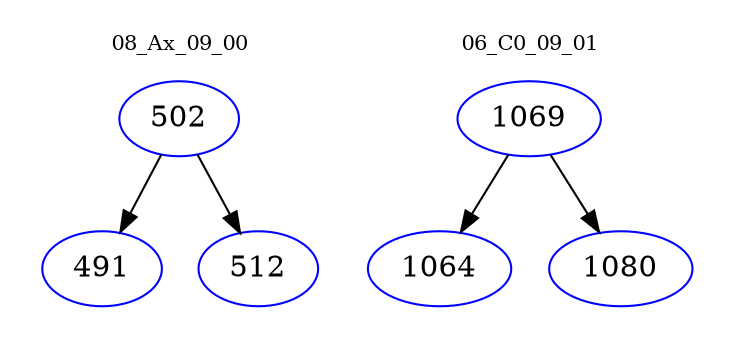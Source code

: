 digraph{
subgraph cluster_0 {
color = white
label = "08_Ax_09_00";
fontsize=10;
T0_502 [label="502", color="blue"]
T0_502 -> T0_491 [color="black"]
T0_491 [label="491", color="blue"]
T0_502 -> T0_512 [color="black"]
T0_512 [label="512", color="blue"]
}
subgraph cluster_1 {
color = white
label = "06_C0_09_01";
fontsize=10;
T1_1069 [label="1069", color="blue"]
T1_1069 -> T1_1064 [color="black"]
T1_1064 [label="1064", color="blue"]
T1_1069 -> T1_1080 [color="black"]
T1_1080 [label="1080", color="blue"]
}
}
